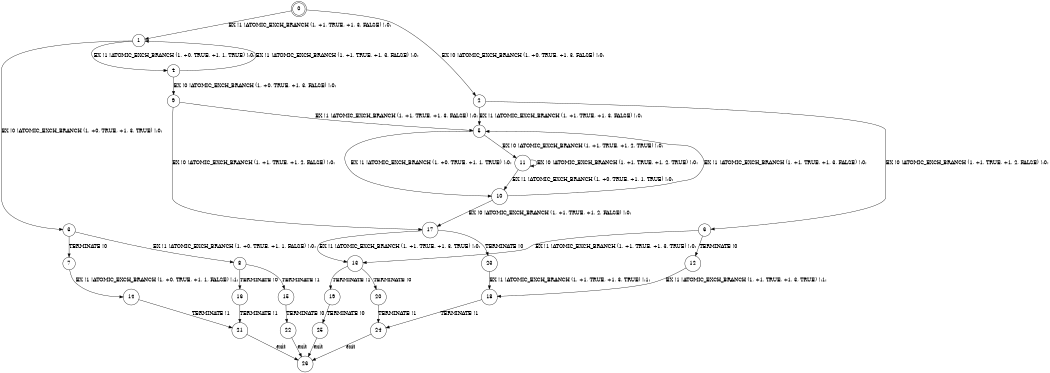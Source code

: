 digraph BCG {
size = "7, 10.5";
center = TRUE;
node [shape = circle];
0 [peripheries = 2];
0 -> 1 [label = "EX !1 !ATOMIC_EXCH_BRANCH (1, +1, TRUE, +1, 3, FALSE) !:0:"];
0 -> 2 [label = "EX !0 !ATOMIC_EXCH_BRANCH (1, +0, TRUE, +1, 3, FALSE) !:0:"];
1 -> 3 [label = "EX !0 !ATOMIC_EXCH_BRANCH (1, +0, TRUE, +1, 3, TRUE) !:0:"];
1 -> 4 [label = "EX !1 !ATOMIC_EXCH_BRANCH (1, +0, TRUE, +1, 1, TRUE) !:0:"];
2 -> 5 [label = "EX !1 !ATOMIC_EXCH_BRANCH (1, +1, TRUE, +1, 3, FALSE) !:0:"];
2 -> 6 [label = "EX !0 !ATOMIC_EXCH_BRANCH (1, +1, TRUE, +1, 2, FALSE) !:0:"];
3 -> 7 [label = "TERMINATE !0"];
3 -> 8 [label = "EX !1 !ATOMIC_EXCH_BRANCH (1, +0, TRUE, +1, 1, FALSE) !:0:"];
4 -> 9 [label = "EX !0 !ATOMIC_EXCH_BRANCH (1, +0, TRUE, +1, 3, FALSE) !:0:"];
4 -> 1 [label = "EX !1 !ATOMIC_EXCH_BRANCH (1, +1, TRUE, +1, 3, FALSE) !:0:"];
5 -> 10 [label = "EX !1 !ATOMIC_EXCH_BRANCH (1, +0, TRUE, +1, 1, TRUE) !:0:"];
5 -> 11 [label = "EX !0 !ATOMIC_EXCH_BRANCH (1, +1, TRUE, +1, 2, TRUE) !:0:"];
6 -> 12 [label = "TERMINATE !0"];
6 -> 13 [label = "EX !1 !ATOMIC_EXCH_BRANCH (1, +1, TRUE, +1, 3, TRUE) !:0:"];
7 -> 14 [label = "EX !1 !ATOMIC_EXCH_BRANCH (1, +0, TRUE, +1, 1, FALSE) !:1:"];
8 -> 15 [label = "TERMINATE !1"];
8 -> 16 [label = "TERMINATE !0"];
9 -> 5 [label = "EX !1 !ATOMIC_EXCH_BRANCH (1, +1, TRUE, +1, 3, FALSE) !:0:"];
9 -> 17 [label = "EX !0 !ATOMIC_EXCH_BRANCH (1, +1, TRUE, +1, 2, FALSE) !:0:"];
10 -> 5 [label = "EX !1 !ATOMIC_EXCH_BRANCH (1, +1, TRUE, +1, 3, FALSE) !:0:"];
10 -> 17 [label = "EX !0 !ATOMIC_EXCH_BRANCH (1, +1, TRUE, +1, 2, FALSE) !:0:"];
11 -> 10 [label = "EX !1 !ATOMIC_EXCH_BRANCH (1, +0, TRUE, +1, 1, TRUE) !:0:"];
11 -> 11 [label = "EX !0 !ATOMIC_EXCH_BRANCH (1, +1, TRUE, +1, 2, TRUE) !:0:"];
12 -> 18 [label = "EX !1 !ATOMIC_EXCH_BRANCH (1, +1, TRUE, +1, 3, TRUE) !:1:"];
13 -> 19 [label = "TERMINATE !1"];
13 -> 20 [label = "TERMINATE !0"];
14 -> 21 [label = "TERMINATE !1"];
15 -> 22 [label = "TERMINATE !0"];
16 -> 21 [label = "TERMINATE !1"];
17 -> 23 [label = "TERMINATE !0"];
17 -> 13 [label = "EX !1 !ATOMIC_EXCH_BRANCH (1, +1, TRUE, +1, 3, TRUE) !:0:"];
18 -> 24 [label = "TERMINATE !1"];
19 -> 25 [label = "TERMINATE !0"];
20 -> 24 [label = "TERMINATE !1"];
21 -> 26 [label = "exit"];
22 -> 26 [label = "exit"];
23 -> 18 [label = "EX !1 !ATOMIC_EXCH_BRANCH (1, +1, TRUE, +1, 3, TRUE) !:1:"];
24 -> 26 [label = "exit"];
25 -> 26 [label = "exit"];
}
